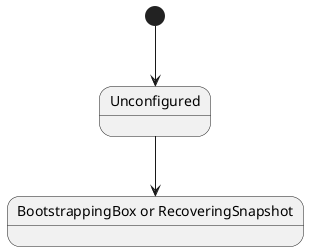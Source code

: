 @startuml

state "BootstrappingBox or RecoveringSnapshot" as BootstrappingBox
[*] --> Unconfigured
Unconfigured --> BootstrappingBox

@enduml